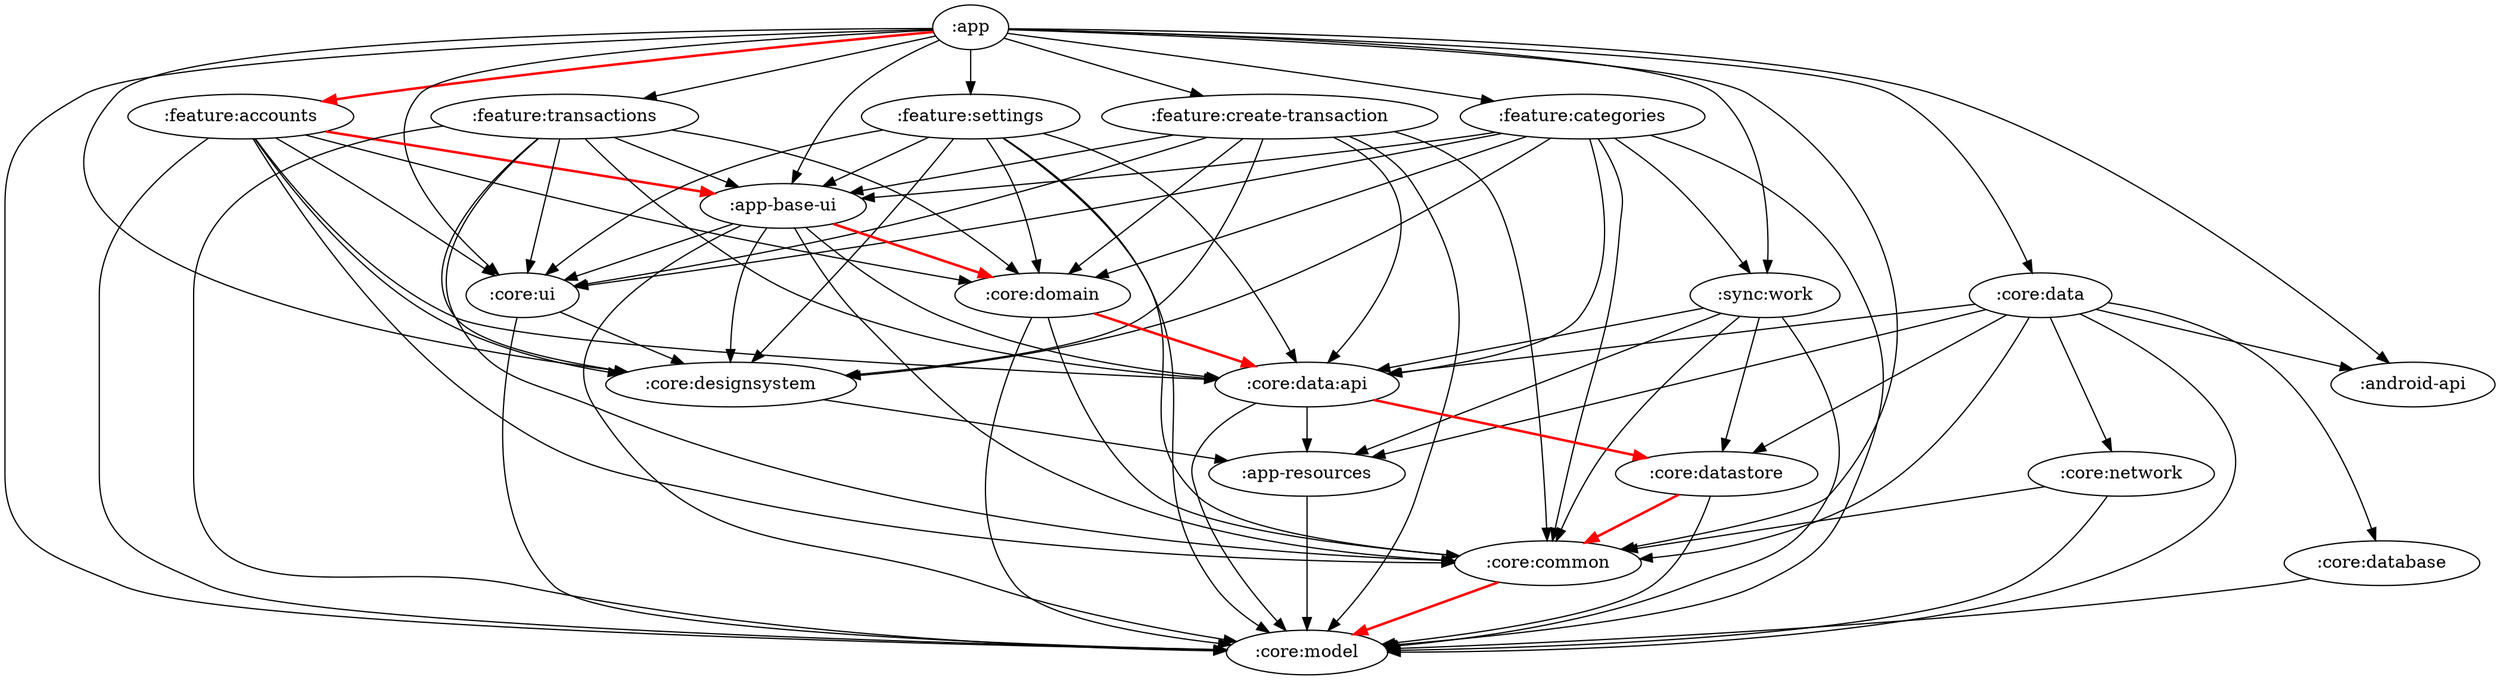 digraph G {
    ":app" -> ":feature:accounts" [color = red style = bold]
    ":app" -> ":feature:transactions"
    ":app" -> ":feature:categories"
    ":app" -> ":feature:settings"
    ":app" -> ":feature:create-transaction"
    ":app" -> ":android-api"
    ":app" -> ":app-base-ui"
    ":app" -> ":core:common"
    ":app" -> ":core:data"
    ":app" -> ":core:model"
    ":app" -> ":core:designsystem"
    ":app" -> ":core:ui"
    ":app" -> ":sync:work"
    ":feature:accounts" -> ":core:model"
    ":feature:accounts" -> ":core:ui"
    ":feature:accounts" -> ":core:designsystem"
    ":feature:accounts" -> ":core:data:api"
    ":feature:accounts" -> ":core:common"
    ":feature:accounts" -> ":core:domain"
    ":feature:accounts" -> ":app-base-ui" [color = red style = bold]
    ":feature:transactions" -> ":core:model"
    ":feature:transactions" -> ":core:ui"
    ":feature:transactions" -> ":core:designsystem"
    ":feature:transactions" -> ":core:data:api"
    ":feature:transactions" -> ":core:common"
    ":feature:transactions" -> ":core:domain"
    ":feature:transactions" -> ":app-base-ui"
    ":feature:categories" -> ":core:model"
    ":feature:categories" -> ":core:ui"
    ":feature:categories" -> ":core:designsystem"
    ":feature:categories" -> ":core:data:api"
    ":feature:categories" -> ":core:common"
    ":feature:categories" -> ":core:domain"
    ":feature:categories" -> ":app-base-ui"
    ":feature:categories" -> ":sync:work"
    ":feature:settings" -> ":core:model"
    ":feature:settings" -> ":core:ui"
    ":feature:settings" -> ":core:designsystem"
    ":feature:settings" -> ":core:data:api"
    ":feature:settings" -> ":core:common"
    ":feature:settings" -> ":core:domain"
    ":feature:settings" -> ":app-base-ui"
    ":feature:create-transaction" -> ":core:model"
    ":feature:create-transaction" -> ":core:ui"
    ":feature:create-transaction" -> ":core:designsystem"
    ":feature:create-transaction" -> ":core:data:api"
    ":feature:create-transaction" -> ":core:common"
    ":feature:create-transaction" -> ":core:domain"
    ":feature:create-transaction" -> ":app-base-ui"
    ":app-base-ui" -> ":core:data:api"
    ":app-base-ui" -> ":core:domain" [color = red style = bold]
    ":app-base-ui" -> ":core:common"
    ":app-base-ui" -> ":core:ui"
    ":app-base-ui" -> ":core:model"
    ":app-base-ui" -> ":core:designsystem"
    ":core:common" -> ":core:model" [color = red style = bold]
    ":core:data" -> ":core:data:api"
    ":core:data" -> ":app-resources"
    ":core:data" -> ":core:common"
    ":core:data" -> ":core:database"
    ":core:data" -> ":core:datastore"
    ":core:data" -> ":core:model"
    ":core:data" -> ":core:network"
    ":core:data" -> ":android-api"
    ":core:designsystem" -> ":app-resources"
    ":core:ui" -> ":core:designsystem"
    ":core:ui" -> ":core:model"
    ":sync:work" -> ":app-resources"
    ":sync:work" -> ":core:common"
    ":sync:work" -> ":core:datastore"
    ":sync:work" -> ":core:model"
    ":sync:work" -> ":core:data:api"
    ":core:data:api" -> ":core:model"
    ":core:data:api" -> ":app-resources"
    ":core:data:api" -> ":core:datastore" [color = red style = bold]
    ":core:domain" -> ":core:data:api" [color = red style = bold]
    ":core:domain" -> ":core:common"
    ":core:domain" -> ":core:model"
    ":app-resources" -> ":core:model"
    ":core:datastore" -> ":core:common" [color = red style = bold]
    ":core:datastore" -> ":core:model"
    ":core:database" -> ":core:model"
    ":core:network" -> ":core:common"
    ":core:network" -> ":core:model"
}